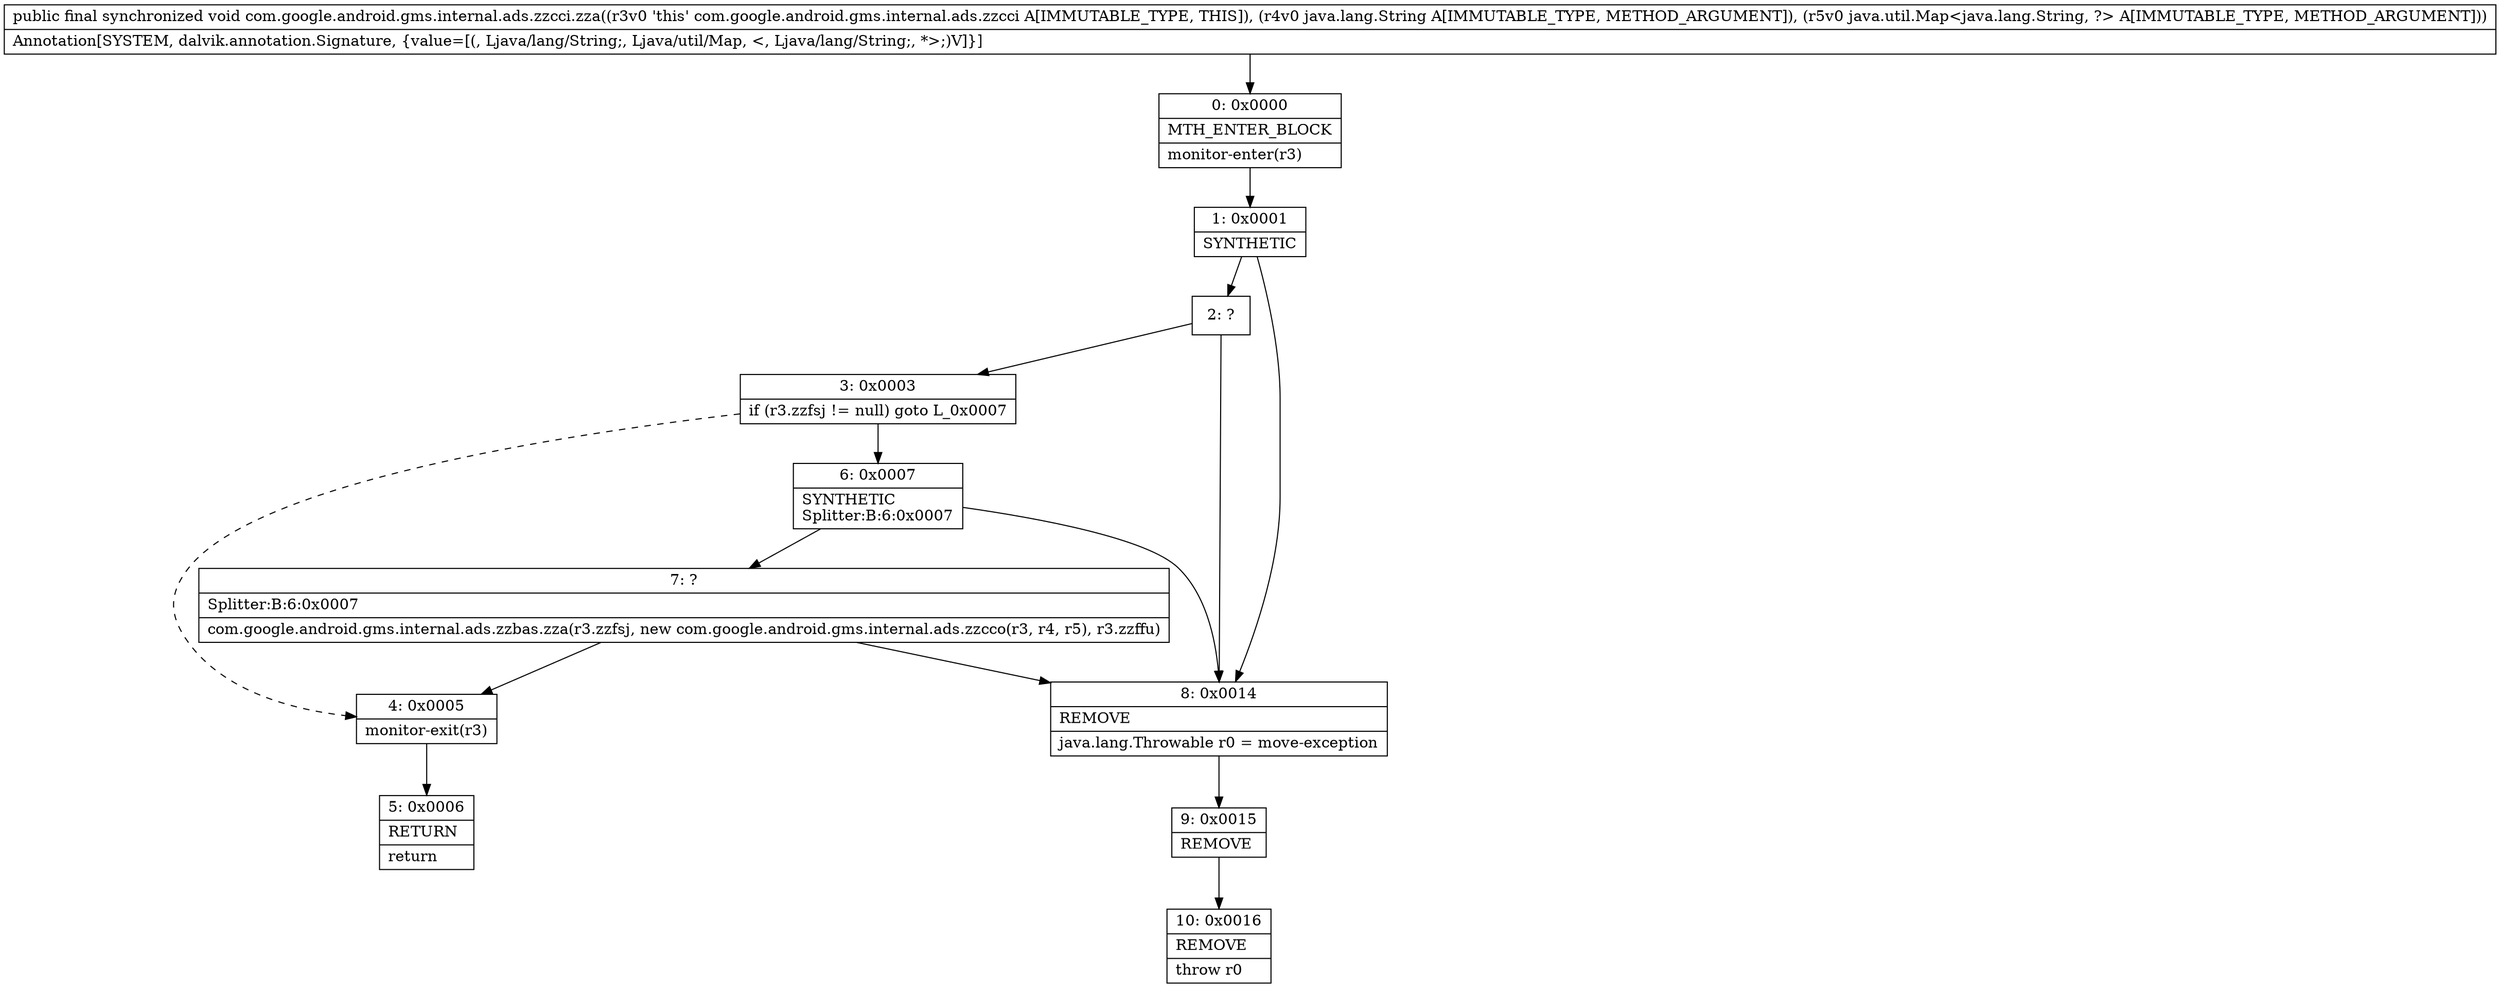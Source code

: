digraph "CFG forcom.google.android.gms.internal.ads.zzcci.zza(Ljava\/lang\/String;Ljava\/util\/Map;)V" {
Node_0 [shape=record,label="{0\:\ 0x0000|MTH_ENTER_BLOCK\l|monitor\-enter(r3)\l}"];
Node_1 [shape=record,label="{1\:\ 0x0001|SYNTHETIC\l}"];
Node_2 [shape=record,label="{2\:\ ?}"];
Node_3 [shape=record,label="{3\:\ 0x0003|if (r3.zzfsj != null) goto L_0x0007\l}"];
Node_4 [shape=record,label="{4\:\ 0x0005|monitor\-exit(r3)\l}"];
Node_5 [shape=record,label="{5\:\ 0x0006|RETURN\l|return\l}"];
Node_6 [shape=record,label="{6\:\ 0x0007|SYNTHETIC\lSplitter:B:6:0x0007\l}"];
Node_7 [shape=record,label="{7\:\ ?|Splitter:B:6:0x0007\l|com.google.android.gms.internal.ads.zzbas.zza(r3.zzfsj, new com.google.android.gms.internal.ads.zzcco(r3, r4, r5), r3.zzffu)\l}"];
Node_8 [shape=record,label="{8\:\ 0x0014|REMOVE\l|java.lang.Throwable r0 = move\-exception\l}"];
Node_9 [shape=record,label="{9\:\ 0x0015|REMOVE\l}"];
Node_10 [shape=record,label="{10\:\ 0x0016|REMOVE\l|throw r0\l}"];
MethodNode[shape=record,label="{public final synchronized void com.google.android.gms.internal.ads.zzcci.zza((r3v0 'this' com.google.android.gms.internal.ads.zzcci A[IMMUTABLE_TYPE, THIS]), (r4v0 java.lang.String A[IMMUTABLE_TYPE, METHOD_ARGUMENT]), (r5v0 java.util.Map\<java.lang.String, ?\> A[IMMUTABLE_TYPE, METHOD_ARGUMENT]))  | Annotation[SYSTEM, dalvik.annotation.Signature, \{value=[(, Ljava\/lang\/String;, Ljava\/util\/Map, \<, Ljava\/lang\/String;, *\>;)V]\}]\l}"];
MethodNode -> Node_0;
Node_0 -> Node_1;
Node_1 -> Node_2;
Node_1 -> Node_8;
Node_2 -> Node_3;
Node_2 -> Node_8;
Node_3 -> Node_4[style=dashed];
Node_3 -> Node_6;
Node_4 -> Node_5;
Node_6 -> Node_7;
Node_6 -> Node_8;
Node_7 -> Node_8;
Node_7 -> Node_4;
Node_8 -> Node_9;
Node_9 -> Node_10;
}

